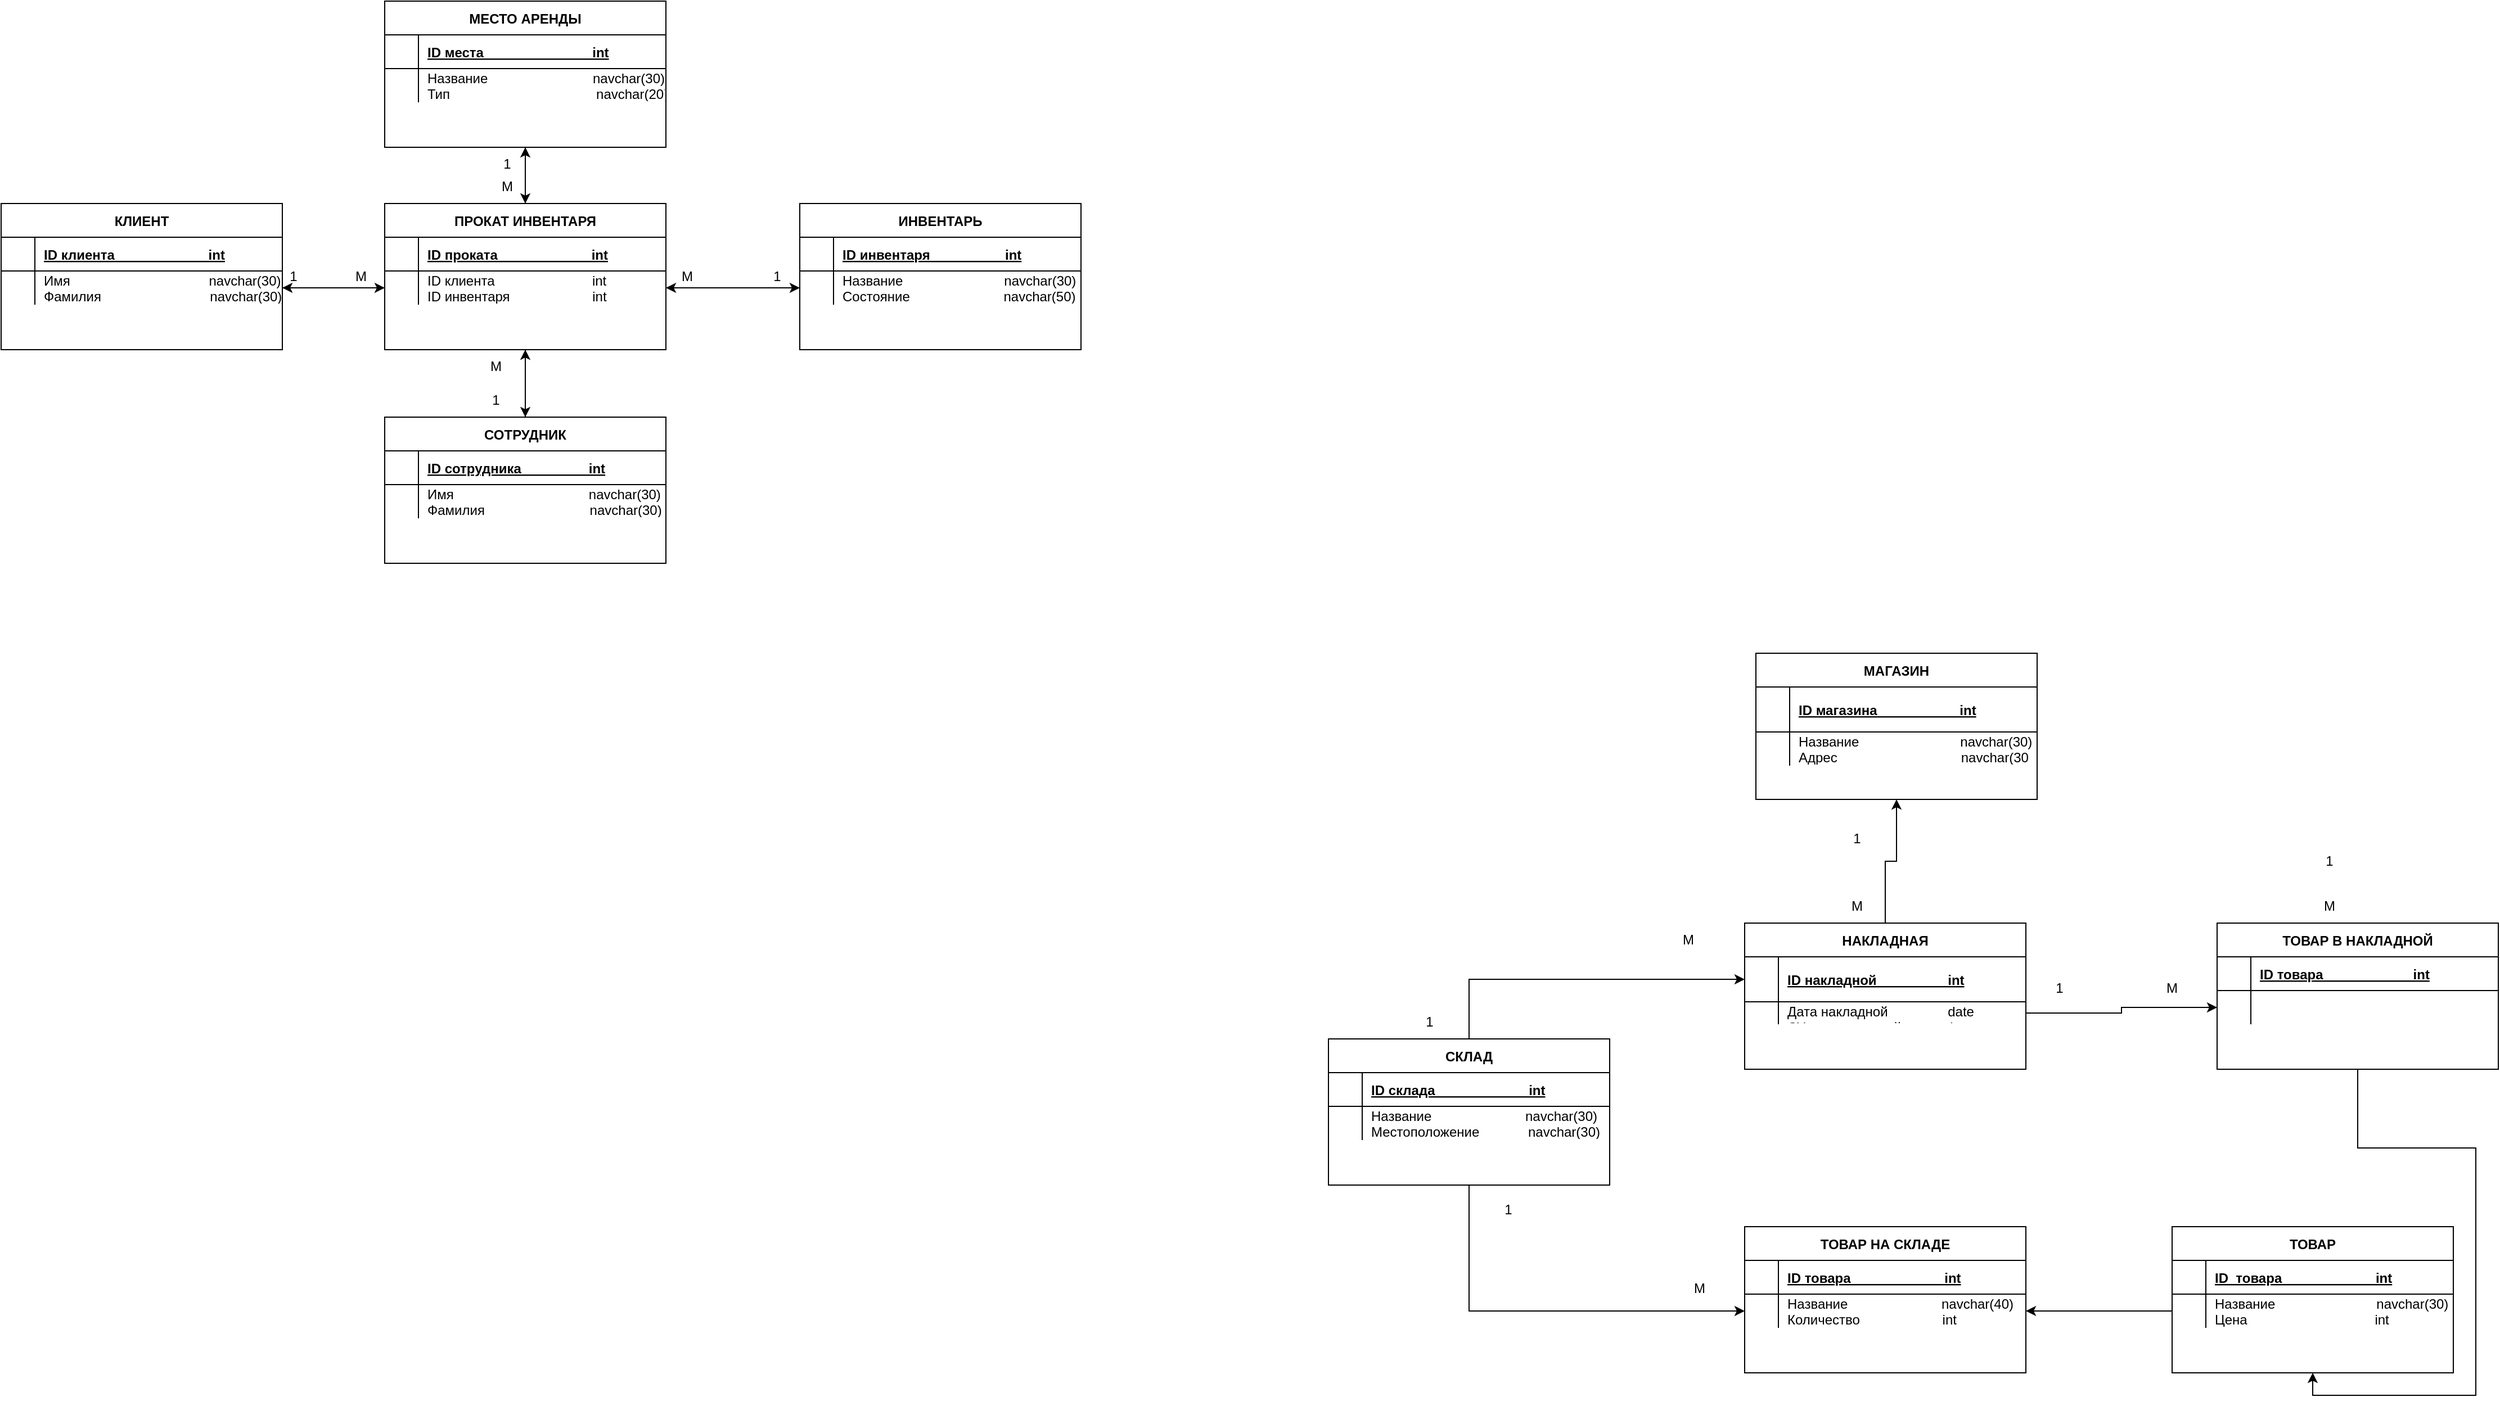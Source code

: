 <mxfile version="23.1.5" type="github">
  <diagram id="R2lEEEUBdFMjLlhIrx00" name="Page-1">
    <mxGraphModel dx="1588" dy="930" grid="1" gridSize="10" guides="1" tooltips="1" connect="1" arrows="1" fold="1" page="1" pageScale="1" pageWidth="850" pageHeight="1100" math="0" shadow="0" extFonts="Permanent Marker^https://fonts.googleapis.com/css?family=Permanent+Marker">
      <root>
        <mxCell id="0" />
        <mxCell id="1" parent="0" />
        <mxCell id="Lk2fwv1BRLPmXmLJp0RR-31" style="edgeStyle=orthogonalEdgeStyle;rounded=0;orthogonalLoop=1;jettySize=auto;html=1;entryX=0.5;entryY=1;entryDx=0;entryDy=0;" parent="1" source="C-vyLk0tnHw3VtMMgP7b-23" target="Lk2fwv1BRLPmXmLJp0RR-22" edge="1">
          <mxGeometry relative="1" as="geometry" />
        </mxCell>
        <mxCell id="Lk2fwv1BRLPmXmLJp0RR-32" style="edgeStyle=orthogonalEdgeStyle;rounded=0;orthogonalLoop=1;jettySize=auto;html=1;entryX=0.5;entryY=0;entryDx=0;entryDy=0;" parent="1" source="C-vyLk0tnHw3VtMMgP7b-23" target="Lk2fwv1BRLPmXmLJp0RR-1" edge="1">
          <mxGeometry relative="1" as="geometry" />
        </mxCell>
        <mxCell id="C-vyLk0tnHw3VtMMgP7b-23" value="ПРОКАТ ИНВЕНТАРЯ" style="shape=table;startSize=30;container=1;collapsible=1;childLayout=tableLayout;fixedRows=1;rowLines=0;fontStyle=1;align=center;resizeLast=1;" parent="1" vertex="1">
          <mxGeometry x="341" y="220" width="250" height="130" as="geometry" />
        </mxCell>
        <mxCell id="C-vyLk0tnHw3VtMMgP7b-24" value="" style="shape=partialRectangle;collapsible=0;dropTarget=0;pointerEvents=0;fillColor=none;points=[[0,0.5],[1,0.5]];portConstraint=eastwest;top=0;left=0;right=0;bottom=1;" parent="C-vyLk0tnHw3VtMMgP7b-23" vertex="1">
          <mxGeometry y="30" width="250" height="30" as="geometry" />
        </mxCell>
        <mxCell id="C-vyLk0tnHw3VtMMgP7b-25" value="" style="shape=partialRectangle;overflow=hidden;connectable=0;fillColor=none;top=0;left=0;bottom=0;right=0;fontStyle=1;" parent="C-vyLk0tnHw3VtMMgP7b-24" vertex="1">
          <mxGeometry width="30" height="30" as="geometry">
            <mxRectangle width="30" height="30" as="alternateBounds" />
          </mxGeometry>
        </mxCell>
        <mxCell id="C-vyLk0tnHw3VtMMgP7b-26" value="ID проката                         int" style="shape=partialRectangle;overflow=hidden;connectable=0;fillColor=none;top=0;left=0;bottom=0;right=0;align=left;spacingLeft=6;fontStyle=5;" parent="C-vyLk0tnHw3VtMMgP7b-24" vertex="1">
          <mxGeometry x="30" width="220" height="30" as="geometry">
            <mxRectangle width="220" height="30" as="alternateBounds" />
          </mxGeometry>
        </mxCell>
        <mxCell id="C-vyLk0tnHw3VtMMgP7b-27" value="" style="shape=partialRectangle;collapsible=0;dropTarget=0;pointerEvents=0;fillColor=none;points=[[0,0.5],[1,0.5]];portConstraint=eastwest;top=0;left=0;right=0;bottom=0;" parent="C-vyLk0tnHw3VtMMgP7b-23" vertex="1">
          <mxGeometry y="60" width="250" height="30" as="geometry" />
        </mxCell>
        <mxCell id="C-vyLk0tnHw3VtMMgP7b-28" value="" style="shape=partialRectangle;overflow=hidden;connectable=0;fillColor=none;top=0;left=0;bottom=0;right=0;" parent="C-vyLk0tnHw3VtMMgP7b-27" vertex="1">
          <mxGeometry width="30" height="30" as="geometry">
            <mxRectangle width="30" height="30" as="alternateBounds" />
          </mxGeometry>
        </mxCell>
        <mxCell id="C-vyLk0tnHw3VtMMgP7b-29" value="ID клиента                          int&#xa;ID инвентаря                      int&#xa;Дата начала                       date&#xa;Дата окончания                  date" style="shape=partialRectangle;overflow=hidden;connectable=0;fillColor=none;top=0;left=0;bottom=0;right=0;align=left;spacingLeft=6;" parent="C-vyLk0tnHw3VtMMgP7b-27" vertex="1">
          <mxGeometry x="30" width="220" height="30" as="geometry">
            <mxRectangle width="220" height="30" as="alternateBounds" />
          </mxGeometry>
        </mxCell>
        <mxCell id="Lk2fwv1BRLPmXmLJp0RR-36" style="edgeStyle=orthogonalEdgeStyle;rounded=0;orthogonalLoop=1;jettySize=auto;html=1;entryX=0.5;entryY=1;entryDx=0;entryDy=0;" parent="1" source="Lk2fwv1BRLPmXmLJp0RR-1" target="C-vyLk0tnHw3VtMMgP7b-23" edge="1">
          <mxGeometry relative="1" as="geometry" />
        </mxCell>
        <mxCell id="Lk2fwv1BRLPmXmLJp0RR-1" value="СОТРУДНИК" style="shape=table;startSize=30;container=1;collapsible=1;childLayout=tableLayout;fixedRows=1;rowLines=0;fontStyle=1;align=center;resizeLast=1;" parent="1" vertex="1">
          <mxGeometry x="341" y="410" width="250" height="130" as="geometry" />
        </mxCell>
        <mxCell id="Lk2fwv1BRLPmXmLJp0RR-2" value="" style="shape=partialRectangle;collapsible=0;dropTarget=0;pointerEvents=0;fillColor=none;points=[[0,0.5],[1,0.5]];portConstraint=eastwest;top=0;left=0;right=0;bottom=1;" parent="Lk2fwv1BRLPmXmLJp0RR-1" vertex="1">
          <mxGeometry y="30" width="250" height="30" as="geometry" />
        </mxCell>
        <mxCell id="Lk2fwv1BRLPmXmLJp0RR-3" value="" style="shape=partialRectangle;overflow=hidden;connectable=0;fillColor=none;top=0;left=0;bottom=0;right=0;fontStyle=1;" parent="Lk2fwv1BRLPmXmLJp0RR-2" vertex="1">
          <mxGeometry width="30" height="30" as="geometry">
            <mxRectangle width="30" height="30" as="alternateBounds" />
          </mxGeometry>
        </mxCell>
        <mxCell id="Lk2fwv1BRLPmXmLJp0RR-4" value="ID сотрудника                  int" style="shape=partialRectangle;overflow=hidden;connectable=0;fillColor=none;top=0;left=0;bottom=0;right=0;align=left;spacingLeft=6;fontStyle=5;" parent="Lk2fwv1BRLPmXmLJp0RR-2" vertex="1">
          <mxGeometry x="30" width="220" height="30" as="geometry">
            <mxRectangle width="220" height="30" as="alternateBounds" />
          </mxGeometry>
        </mxCell>
        <mxCell id="Lk2fwv1BRLPmXmLJp0RR-5" value="" style="shape=partialRectangle;collapsible=0;dropTarget=0;pointerEvents=0;fillColor=none;points=[[0,0.5],[1,0.5]];portConstraint=eastwest;top=0;left=0;right=0;bottom=0;" parent="Lk2fwv1BRLPmXmLJp0RR-1" vertex="1">
          <mxGeometry y="60" width="250" height="30" as="geometry" />
        </mxCell>
        <mxCell id="Lk2fwv1BRLPmXmLJp0RR-6" value="" style="shape=partialRectangle;overflow=hidden;connectable=0;fillColor=none;top=0;left=0;bottom=0;right=0;" parent="Lk2fwv1BRLPmXmLJp0RR-5" vertex="1">
          <mxGeometry width="30" height="30" as="geometry">
            <mxRectangle width="30" height="30" as="alternateBounds" />
          </mxGeometry>
        </mxCell>
        <mxCell id="Lk2fwv1BRLPmXmLJp0RR-7" value="Имя                                    navchar(30)&#xa;Фамилия                            navchar(30)&#xa;Должность                         navchar(50)&#xa;Телефон                             navchar(11)" style="shape=partialRectangle;overflow=hidden;connectable=0;fillColor=none;top=0;left=0;bottom=0;right=0;align=left;spacingLeft=6;" parent="Lk2fwv1BRLPmXmLJp0RR-5" vertex="1">
          <mxGeometry x="30" width="220" height="30" as="geometry">
            <mxRectangle width="220" height="30" as="alternateBounds" />
          </mxGeometry>
        </mxCell>
        <mxCell id="Lk2fwv1BRLPmXmLJp0RR-8" value="ИНВЕНТАРЬ" style="shape=table;startSize=30;container=1;collapsible=1;childLayout=tableLayout;fixedRows=1;rowLines=0;fontStyle=1;align=center;resizeLast=1;" parent="1" vertex="1">
          <mxGeometry x="710" y="220" width="250" height="130" as="geometry" />
        </mxCell>
        <mxCell id="Lk2fwv1BRLPmXmLJp0RR-9" value="" style="shape=partialRectangle;collapsible=0;dropTarget=0;pointerEvents=0;fillColor=none;points=[[0,0.5],[1,0.5]];portConstraint=eastwest;top=0;left=0;right=0;bottom=1;" parent="Lk2fwv1BRLPmXmLJp0RR-8" vertex="1">
          <mxGeometry y="30" width="250" height="30" as="geometry" />
        </mxCell>
        <mxCell id="Lk2fwv1BRLPmXmLJp0RR-10" value="" style="shape=partialRectangle;overflow=hidden;connectable=0;fillColor=none;top=0;left=0;bottom=0;right=0;fontStyle=1;" parent="Lk2fwv1BRLPmXmLJp0RR-9" vertex="1">
          <mxGeometry width="30" height="30" as="geometry">
            <mxRectangle width="30" height="30" as="alternateBounds" />
          </mxGeometry>
        </mxCell>
        <mxCell id="Lk2fwv1BRLPmXmLJp0RR-11" value="ID инвентаря                    int" style="shape=partialRectangle;overflow=hidden;connectable=0;fillColor=none;top=0;left=0;bottom=0;right=0;align=left;spacingLeft=6;fontStyle=5;" parent="Lk2fwv1BRLPmXmLJp0RR-9" vertex="1">
          <mxGeometry x="30" width="220" height="30" as="geometry">
            <mxRectangle width="220" height="30" as="alternateBounds" />
          </mxGeometry>
        </mxCell>
        <mxCell id="Lk2fwv1BRLPmXmLJp0RR-12" value="" style="shape=partialRectangle;collapsible=0;dropTarget=0;pointerEvents=0;fillColor=none;points=[[0,0.5],[1,0.5]];portConstraint=eastwest;top=0;left=0;right=0;bottom=0;" parent="Lk2fwv1BRLPmXmLJp0RR-8" vertex="1">
          <mxGeometry y="60" width="250" height="30" as="geometry" />
        </mxCell>
        <mxCell id="Lk2fwv1BRLPmXmLJp0RR-13" value="" style="shape=partialRectangle;overflow=hidden;connectable=0;fillColor=none;top=0;left=0;bottom=0;right=0;" parent="Lk2fwv1BRLPmXmLJp0RR-12" vertex="1">
          <mxGeometry width="30" height="30" as="geometry">
            <mxRectangle width="30" height="30" as="alternateBounds" />
          </mxGeometry>
        </mxCell>
        <mxCell id="Lk2fwv1BRLPmXmLJp0RR-14" value="Название                           navchar(30)&#xa;Состояние                         navchar(50)&#xa;Стоимость                         int" style="shape=partialRectangle;overflow=hidden;connectable=0;fillColor=none;top=0;left=0;bottom=0;right=0;align=left;spacingLeft=6;" parent="Lk2fwv1BRLPmXmLJp0RR-12" vertex="1">
          <mxGeometry x="30" width="220" height="30" as="geometry">
            <mxRectangle width="220" height="30" as="alternateBounds" />
          </mxGeometry>
        </mxCell>
        <mxCell id="Lk2fwv1BRLPmXmLJp0RR-15" value="КЛИЕНТ" style="shape=table;startSize=30;container=1;collapsible=1;childLayout=tableLayout;fixedRows=1;rowLines=0;fontStyle=1;align=center;resizeLast=1;" parent="1" vertex="1">
          <mxGeometry y="220" width="250" height="130" as="geometry" />
        </mxCell>
        <mxCell id="Lk2fwv1BRLPmXmLJp0RR-16" value="" style="shape=partialRectangle;collapsible=0;dropTarget=0;pointerEvents=0;fillColor=none;points=[[0,0.5],[1,0.5]];portConstraint=eastwest;top=0;left=0;right=0;bottom=1;" parent="Lk2fwv1BRLPmXmLJp0RR-15" vertex="1">
          <mxGeometry y="30" width="250" height="30" as="geometry" />
        </mxCell>
        <mxCell id="Lk2fwv1BRLPmXmLJp0RR-17" value="" style="shape=partialRectangle;overflow=hidden;connectable=0;fillColor=none;top=0;left=0;bottom=0;right=0;fontStyle=1;" parent="Lk2fwv1BRLPmXmLJp0RR-16" vertex="1">
          <mxGeometry width="30" height="30" as="geometry">
            <mxRectangle width="30" height="30" as="alternateBounds" />
          </mxGeometry>
        </mxCell>
        <mxCell id="Lk2fwv1BRLPmXmLJp0RR-18" value="ID клиента                         int" style="shape=partialRectangle;overflow=hidden;connectable=0;fillColor=none;top=0;left=0;bottom=0;right=0;align=left;spacingLeft=6;fontStyle=5;" parent="Lk2fwv1BRLPmXmLJp0RR-16" vertex="1">
          <mxGeometry x="30" width="220" height="30" as="geometry">
            <mxRectangle width="220" height="30" as="alternateBounds" />
          </mxGeometry>
        </mxCell>
        <mxCell id="Lk2fwv1BRLPmXmLJp0RR-19" value="" style="shape=partialRectangle;collapsible=0;dropTarget=0;pointerEvents=0;fillColor=none;points=[[0,0.5],[1,0.5]];portConstraint=eastwest;top=0;left=0;right=0;bottom=0;" parent="Lk2fwv1BRLPmXmLJp0RR-15" vertex="1">
          <mxGeometry y="60" width="250" height="30" as="geometry" />
        </mxCell>
        <mxCell id="Lk2fwv1BRLPmXmLJp0RR-20" value="" style="shape=partialRectangle;overflow=hidden;connectable=0;fillColor=none;top=0;left=0;bottom=0;right=0;" parent="Lk2fwv1BRLPmXmLJp0RR-19" vertex="1">
          <mxGeometry width="30" height="30" as="geometry">
            <mxRectangle width="30" height="30" as="alternateBounds" />
          </mxGeometry>
        </mxCell>
        <mxCell id="Lk2fwv1BRLPmXmLJp0RR-21" value="Имя                                     navchar(30)&#xa;Фамилия                             navchar(30)&#xa;Адрес                                  navchar(30)&#xa;Телефон                              navchar(11)" style="shape=partialRectangle;overflow=hidden;connectable=0;fillColor=none;top=0;left=0;bottom=0;right=0;align=left;spacingLeft=6;" parent="Lk2fwv1BRLPmXmLJp0RR-19" vertex="1">
          <mxGeometry x="30" width="220" height="30" as="geometry">
            <mxRectangle width="220" height="30" as="alternateBounds" />
          </mxGeometry>
        </mxCell>
        <mxCell id="Lk2fwv1BRLPmXmLJp0RR-34" style="edgeStyle=orthogonalEdgeStyle;rounded=0;orthogonalLoop=1;jettySize=auto;html=1;exitX=0.5;exitY=1;exitDx=0;exitDy=0;" parent="1" source="Lk2fwv1BRLPmXmLJp0RR-22" edge="1">
          <mxGeometry relative="1" as="geometry">
            <mxPoint x="466" y="220" as="targetPoint" />
          </mxGeometry>
        </mxCell>
        <mxCell id="Lk2fwv1BRLPmXmLJp0RR-22" value="МЕСТО АРЕНДЫ" style="shape=table;startSize=30;container=1;collapsible=1;childLayout=tableLayout;fixedRows=1;rowLines=0;fontStyle=1;align=center;resizeLast=1;" parent="1" vertex="1">
          <mxGeometry x="341" y="40" width="250" height="130" as="geometry" />
        </mxCell>
        <mxCell id="Lk2fwv1BRLPmXmLJp0RR-23" value="" style="shape=partialRectangle;collapsible=0;dropTarget=0;pointerEvents=0;fillColor=none;points=[[0,0.5],[1,0.5]];portConstraint=eastwest;top=0;left=0;right=0;bottom=1;" parent="Lk2fwv1BRLPmXmLJp0RR-22" vertex="1">
          <mxGeometry y="30" width="250" height="30" as="geometry" />
        </mxCell>
        <mxCell id="Lk2fwv1BRLPmXmLJp0RR-24" value="" style="shape=partialRectangle;overflow=hidden;connectable=0;fillColor=none;top=0;left=0;bottom=0;right=0;fontStyle=1;" parent="Lk2fwv1BRLPmXmLJp0RR-23" vertex="1">
          <mxGeometry width="30" height="30" as="geometry">
            <mxRectangle width="30" height="30" as="alternateBounds" />
          </mxGeometry>
        </mxCell>
        <mxCell id="Lk2fwv1BRLPmXmLJp0RR-25" value="ID места                             int" style="shape=partialRectangle;overflow=hidden;connectable=0;fillColor=none;top=0;left=0;bottom=0;right=0;align=left;spacingLeft=6;fontStyle=5;" parent="Lk2fwv1BRLPmXmLJp0RR-23" vertex="1">
          <mxGeometry x="30" width="220" height="30" as="geometry">
            <mxRectangle width="220" height="30" as="alternateBounds" />
          </mxGeometry>
        </mxCell>
        <mxCell id="Lk2fwv1BRLPmXmLJp0RR-26" value="" style="shape=partialRectangle;collapsible=0;dropTarget=0;pointerEvents=0;fillColor=none;points=[[0,0.5],[1,0.5]];portConstraint=eastwest;top=0;left=0;right=0;bottom=0;" parent="Lk2fwv1BRLPmXmLJp0RR-22" vertex="1">
          <mxGeometry y="60" width="250" height="30" as="geometry" />
        </mxCell>
        <mxCell id="Lk2fwv1BRLPmXmLJp0RR-27" value="" style="shape=partialRectangle;overflow=hidden;connectable=0;fillColor=none;top=0;left=0;bottom=0;right=0;" parent="Lk2fwv1BRLPmXmLJp0RR-26" vertex="1">
          <mxGeometry width="30" height="30" as="geometry">
            <mxRectangle width="30" height="30" as="alternateBounds" />
          </mxGeometry>
        </mxCell>
        <mxCell id="Lk2fwv1BRLPmXmLJp0RR-28" value="Название                            navchar(30)&#xa;Тип                                       navchar(20)&#xa;Стоимость аренды              int" style="shape=partialRectangle;overflow=hidden;connectable=0;fillColor=none;top=0;left=0;bottom=0;right=0;align=left;spacingLeft=6;" parent="Lk2fwv1BRLPmXmLJp0RR-26" vertex="1">
          <mxGeometry x="30" width="220" height="30" as="geometry">
            <mxRectangle width="220" height="30" as="alternateBounds" />
          </mxGeometry>
        </mxCell>
        <mxCell id="Lk2fwv1BRLPmXmLJp0RR-29" style="edgeStyle=orthogonalEdgeStyle;rounded=0;orthogonalLoop=1;jettySize=auto;html=1;entryX=0;entryY=0.5;entryDx=0;entryDy=0;" parent="1" source="Lk2fwv1BRLPmXmLJp0RR-19" target="C-vyLk0tnHw3VtMMgP7b-27" edge="1">
          <mxGeometry relative="1" as="geometry" />
        </mxCell>
        <mxCell id="Lk2fwv1BRLPmXmLJp0RR-30" style="edgeStyle=orthogonalEdgeStyle;rounded=0;orthogonalLoop=1;jettySize=auto;html=1;" parent="1" source="C-vyLk0tnHw3VtMMgP7b-27" target="Lk2fwv1BRLPmXmLJp0RR-12" edge="1">
          <mxGeometry relative="1" as="geometry" />
        </mxCell>
        <mxCell id="Lk2fwv1BRLPmXmLJp0RR-33" style="edgeStyle=orthogonalEdgeStyle;rounded=0;orthogonalLoop=1;jettySize=auto;html=1;entryX=1;entryY=0.5;entryDx=0;entryDy=0;" parent="1" source="C-vyLk0tnHw3VtMMgP7b-27" target="Lk2fwv1BRLPmXmLJp0RR-19" edge="1">
          <mxGeometry relative="1" as="geometry" />
        </mxCell>
        <mxCell id="Lk2fwv1BRLPmXmLJp0RR-35" style="edgeStyle=orthogonalEdgeStyle;rounded=0;orthogonalLoop=1;jettySize=auto;html=1;entryX=1;entryY=0.5;entryDx=0;entryDy=0;" parent="1" source="Lk2fwv1BRLPmXmLJp0RR-12" target="C-vyLk0tnHw3VtMMgP7b-27" edge="1">
          <mxGeometry relative="1" as="geometry" />
        </mxCell>
        <mxCell id="Lk2fwv1BRLPmXmLJp0RR-51" value="МАГАЗИН" style="shape=table;startSize=30;container=1;collapsible=1;childLayout=tableLayout;fixedRows=1;rowLines=0;fontStyle=1;align=center;resizeLast=1;" parent="1" vertex="1">
          <mxGeometry x="1560" y="620" width="250" height="130" as="geometry" />
        </mxCell>
        <mxCell id="Lk2fwv1BRLPmXmLJp0RR-52" value="" style="shape=partialRectangle;collapsible=0;dropTarget=0;pointerEvents=0;fillColor=none;points=[[0,0.5],[1,0.5]];portConstraint=eastwest;top=0;left=0;right=0;bottom=1;" parent="Lk2fwv1BRLPmXmLJp0RR-51" vertex="1">
          <mxGeometry y="30" width="250" height="40" as="geometry" />
        </mxCell>
        <mxCell id="Lk2fwv1BRLPmXmLJp0RR-53" value="" style="shape=partialRectangle;overflow=hidden;connectable=0;fillColor=none;top=0;left=0;bottom=0;right=0;fontStyle=1;" parent="Lk2fwv1BRLPmXmLJp0RR-52" vertex="1">
          <mxGeometry width="30" height="40" as="geometry">
            <mxRectangle width="30" height="40" as="alternateBounds" />
          </mxGeometry>
        </mxCell>
        <mxCell id="Lk2fwv1BRLPmXmLJp0RR-54" value="ID магазина                      int" style="shape=partialRectangle;overflow=hidden;connectable=0;fillColor=none;top=0;left=0;bottom=0;right=0;align=left;spacingLeft=6;fontStyle=5;" parent="Lk2fwv1BRLPmXmLJp0RR-52" vertex="1">
          <mxGeometry x="30" width="220" height="40" as="geometry">
            <mxRectangle width="220" height="40" as="alternateBounds" />
          </mxGeometry>
        </mxCell>
        <mxCell id="Lk2fwv1BRLPmXmLJp0RR-55" value="" style="shape=partialRectangle;collapsible=0;dropTarget=0;pointerEvents=0;fillColor=none;points=[[0,0.5],[1,0.5]];portConstraint=eastwest;top=0;left=0;right=0;bottom=0;" parent="Lk2fwv1BRLPmXmLJp0RR-51" vertex="1">
          <mxGeometry y="70" width="250" height="30" as="geometry" />
        </mxCell>
        <mxCell id="Lk2fwv1BRLPmXmLJp0RR-56" value="" style="shape=partialRectangle;overflow=hidden;connectable=0;fillColor=none;top=0;left=0;bottom=0;right=0;" parent="Lk2fwv1BRLPmXmLJp0RR-55" vertex="1">
          <mxGeometry width="30" height="30" as="geometry">
            <mxRectangle width="30" height="30" as="alternateBounds" />
          </mxGeometry>
        </mxCell>
        <mxCell id="Lk2fwv1BRLPmXmLJp0RR-57" value="Название                           navchar(30)&#xa;Адрес                                 navchar(30&#xa;Номер телефона              navchar(11)" style="shape=partialRectangle;overflow=hidden;connectable=0;fillColor=none;top=0;left=0;bottom=0;right=0;align=left;spacingLeft=6;" parent="Lk2fwv1BRLPmXmLJp0RR-55" vertex="1">
          <mxGeometry x="30" width="220" height="30" as="geometry">
            <mxRectangle width="220" height="30" as="alternateBounds" />
          </mxGeometry>
        </mxCell>
        <mxCell id="iW_5-Dh1a7zUkSamOFKv-25" style="edgeStyle=orthogonalEdgeStyle;rounded=0;orthogonalLoop=1;jettySize=auto;html=1;entryX=0;entryY=0.5;entryDx=0;entryDy=0;" edge="1" parent="1" source="Lk2fwv1BRLPmXmLJp0RR-58" target="iW_5-Dh1a7zUkSamOFKv-12">
          <mxGeometry relative="1" as="geometry" />
        </mxCell>
        <mxCell id="iW_5-Dh1a7zUkSamOFKv-27" style="edgeStyle=orthogonalEdgeStyle;rounded=0;orthogonalLoop=1;jettySize=auto;html=1;entryX=0;entryY=0.5;entryDx=0;entryDy=0;" edge="1" parent="1" source="Lk2fwv1BRLPmXmLJp0RR-58" target="iW_5-Dh1a7zUkSamOFKv-22">
          <mxGeometry relative="1" as="geometry" />
        </mxCell>
        <mxCell id="Lk2fwv1BRLPmXmLJp0RR-58" value="СКЛАД" style="shape=table;startSize=30;container=1;collapsible=1;childLayout=tableLayout;fixedRows=1;rowLines=0;fontStyle=1;align=center;resizeLast=1;" parent="1" vertex="1">
          <mxGeometry x="1180" y="963" width="250" height="130" as="geometry" />
        </mxCell>
        <mxCell id="Lk2fwv1BRLPmXmLJp0RR-59" value="" style="shape=partialRectangle;collapsible=0;dropTarget=0;pointerEvents=0;fillColor=none;points=[[0,0.5],[1,0.5]];portConstraint=eastwest;top=0;left=0;right=0;bottom=1;" parent="Lk2fwv1BRLPmXmLJp0RR-58" vertex="1">
          <mxGeometry y="30" width="250" height="30" as="geometry" />
        </mxCell>
        <mxCell id="Lk2fwv1BRLPmXmLJp0RR-60" value="" style="shape=partialRectangle;overflow=hidden;connectable=0;fillColor=none;top=0;left=0;bottom=0;right=0;fontStyle=1;" parent="Lk2fwv1BRLPmXmLJp0RR-59" vertex="1">
          <mxGeometry width="30" height="30" as="geometry">
            <mxRectangle width="30" height="30" as="alternateBounds" />
          </mxGeometry>
        </mxCell>
        <mxCell id="Lk2fwv1BRLPmXmLJp0RR-61" value="ID склада                         int" style="shape=partialRectangle;overflow=hidden;connectable=0;fillColor=none;top=0;left=0;bottom=0;right=0;align=left;spacingLeft=6;fontStyle=5;" parent="Lk2fwv1BRLPmXmLJp0RR-59" vertex="1">
          <mxGeometry x="30" width="220" height="30" as="geometry">
            <mxRectangle width="220" height="30" as="alternateBounds" />
          </mxGeometry>
        </mxCell>
        <mxCell id="Lk2fwv1BRLPmXmLJp0RR-62" value="" style="shape=partialRectangle;collapsible=0;dropTarget=0;pointerEvents=0;fillColor=none;points=[[0,0.5],[1,0.5]];portConstraint=eastwest;top=0;left=0;right=0;bottom=0;" parent="Lk2fwv1BRLPmXmLJp0RR-58" vertex="1">
          <mxGeometry y="60" width="250" height="30" as="geometry" />
        </mxCell>
        <mxCell id="Lk2fwv1BRLPmXmLJp0RR-63" value="" style="shape=partialRectangle;overflow=hidden;connectable=0;fillColor=none;top=0;left=0;bottom=0;right=0;" parent="Lk2fwv1BRLPmXmLJp0RR-62" vertex="1">
          <mxGeometry width="30" height="30" as="geometry">
            <mxRectangle width="30" height="30" as="alternateBounds" />
          </mxGeometry>
        </mxCell>
        <mxCell id="Lk2fwv1BRLPmXmLJp0RR-64" value="Название                         navchar(30)&#xa;Местоположение             navchar(30)&#xa;Плоащадь                        int&#xa;Тип склада                       navchar(30)&#xa;Номер телефона             navchar(11)" style="shape=partialRectangle;overflow=hidden;connectable=0;fillColor=none;top=0;left=0;bottom=0;right=0;align=left;spacingLeft=6;" parent="Lk2fwv1BRLPmXmLJp0RR-62" vertex="1">
          <mxGeometry x="30" width="220" height="30" as="geometry">
            <mxRectangle width="220" height="30" as="alternateBounds" />
          </mxGeometry>
        </mxCell>
        <mxCell id="Lk2fwv1BRLPmXmLJp0RR-72" value="ТОВАР" style="shape=table;startSize=30;container=1;collapsible=1;childLayout=tableLayout;fixedRows=1;rowLines=0;fontStyle=1;align=center;resizeLast=1;" parent="1" vertex="1">
          <mxGeometry x="1930" y="1130" width="250" height="130" as="geometry" />
        </mxCell>
        <mxCell id="Lk2fwv1BRLPmXmLJp0RR-73" value="" style="shape=partialRectangle;collapsible=0;dropTarget=0;pointerEvents=0;fillColor=none;points=[[0,0.5],[1,0.5]];portConstraint=eastwest;top=0;left=0;right=0;bottom=1;" parent="Lk2fwv1BRLPmXmLJp0RR-72" vertex="1">
          <mxGeometry y="30" width="250" height="30" as="geometry" />
        </mxCell>
        <mxCell id="Lk2fwv1BRLPmXmLJp0RR-74" value="" style="shape=partialRectangle;overflow=hidden;connectable=0;fillColor=none;top=0;left=0;bottom=0;right=0;fontStyle=1;" parent="Lk2fwv1BRLPmXmLJp0RR-73" vertex="1">
          <mxGeometry width="30" height="30" as="geometry">
            <mxRectangle width="30" height="30" as="alternateBounds" />
          </mxGeometry>
        </mxCell>
        <mxCell id="Lk2fwv1BRLPmXmLJp0RR-75" value="ID  товара                         int" style="shape=partialRectangle;overflow=hidden;connectable=0;fillColor=none;top=0;left=0;bottom=0;right=0;align=left;spacingLeft=6;fontStyle=5;" parent="Lk2fwv1BRLPmXmLJp0RR-73" vertex="1">
          <mxGeometry x="30" width="220" height="30" as="geometry">
            <mxRectangle width="220" height="30" as="alternateBounds" />
          </mxGeometry>
        </mxCell>
        <mxCell id="Lk2fwv1BRLPmXmLJp0RR-76" value="" style="shape=partialRectangle;collapsible=0;dropTarget=0;pointerEvents=0;fillColor=none;points=[[0,0.5],[1,0.5]];portConstraint=eastwest;top=0;left=0;right=0;bottom=0;" parent="Lk2fwv1BRLPmXmLJp0RR-72" vertex="1">
          <mxGeometry y="60" width="250" height="30" as="geometry" />
        </mxCell>
        <mxCell id="Lk2fwv1BRLPmXmLJp0RR-77" value="" style="shape=partialRectangle;overflow=hidden;connectable=0;fillColor=none;top=0;left=0;bottom=0;right=0;" parent="Lk2fwv1BRLPmXmLJp0RR-76" vertex="1">
          <mxGeometry width="30" height="30" as="geometry">
            <mxRectangle width="30" height="30" as="alternateBounds" />
          </mxGeometry>
        </mxCell>
        <mxCell id="Lk2fwv1BRLPmXmLJp0RR-78" value="Название                           navchar(30)&#xa;Цена                                  int&#xa;Категория                          navchar(30)" style="shape=partialRectangle;overflow=hidden;connectable=0;fillColor=none;top=0;left=0;bottom=0;right=0;align=left;spacingLeft=6;" parent="Lk2fwv1BRLPmXmLJp0RR-76" vertex="1">
          <mxGeometry x="30" width="220" height="30" as="geometry">
            <mxRectangle width="220" height="30" as="alternateBounds" />
          </mxGeometry>
        </mxCell>
        <mxCell id="Lk2fwv1BRLPmXmLJp0RR-87" value="1" style="text;html=1;align=center;verticalAlign=middle;whiteSpace=wrap;rounded=0;" parent="1" vertex="1">
          <mxGeometry x="230" y="270" width="60" height="30" as="geometry" />
        </mxCell>
        <mxCell id="Lk2fwv1BRLPmXmLJp0RR-88" value="М" style="text;html=1;align=center;verticalAlign=middle;whiteSpace=wrap;rounded=0;" parent="1" vertex="1">
          <mxGeometry x="290" y="270" width="60" height="30" as="geometry" />
        </mxCell>
        <mxCell id="Lk2fwv1BRLPmXmLJp0RR-89" value="М" style="text;html=1;align=center;verticalAlign=middle;whiteSpace=wrap;rounded=0;" parent="1" vertex="1">
          <mxGeometry x="420" y="190" width="60" height="30" as="geometry" />
        </mxCell>
        <mxCell id="Lk2fwv1BRLPmXmLJp0RR-90" value="1" style="text;html=1;align=center;verticalAlign=middle;whiteSpace=wrap;rounded=0;" parent="1" vertex="1">
          <mxGeometry x="420" y="170" width="60" height="30" as="geometry" />
        </mxCell>
        <mxCell id="Lk2fwv1BRLPmXmLJp0RR-91" value="М" style="text;html=1;align=center;verticalAlign=middle;whiteSpace=wrap;rounded=0;" parent="1" vertex="1">
          <mxGeometry x="580" y="270" width="60" height="30" as="geometry" />
        </mxCell>
        <mxCell id="Lk2fwv1BRLPmXmLJp0RR-92" value="1" style="text;html=1;align=center;verticalAlign=middle;whiteSpace=wrap;rounded=0;" parent="1" vertex="1">
          <mxGeometry x="660" y="270" width="60" height="30" as="geometry" />
        </mxCell>
        <mxCell id="Lk2fwv1BRLPmXmLJp0RR-93" value="М" style="text;html=1;align=center;verticalAlign=middle;whiteSpace=wrap;rounded=0;" parent="1" vertex="1">
          <mxGeometry x="410" y="350" width="60" height="30" as="geometry" />
        </mxCell>
        <mxCell id="Lk2fwv1BRLPmXmLJp0RR-94" value="1" style="text;html=1;align=center;verticalAlign=middle;whiteSpace=wrap;rounded=0;" parent="1" vertex="1">
          <mxGeometry x="410" y="380" width="60" height="30" as="geometry" />
        </mxCell>
        <mxCell id="iW_5-Dh1a7zUkSamOFKv-29" style="edgeStyle=orthogonalEdgeStyle;rounded=0;orthogonalLoop=1;jettySize=auto;html=1;entryX=0.5;entryY=1;entryDx=0;entryDy=0;" edge="1" parent="1" source="iW_5-Dh1a7zUkSamOFKv-1" target="Lk2fwv1BRLPmXmLJp0RR-72">
          <mxGeometry relative="1" as="geometry" />
        </mxCell>
        <mxCell id="iW_5-Dh1a7zUkSamOFKv-1" value="ТОВАР В НАКЛАДНОЙ" style="shape=table;startSize=30;container=1;collapsible=1;childLayout=tableLayout;fixedRows=1;rowLines=0;fontStyle=1;align=center;resizeLast=1;" vertex="1" parent="1">
          <mxGeometry x="1970" y="860" width="250" height="130" as="geometry" />
        </mxCell>
        <mxCell id="iW_5-Dh1a7zUkSamOFKv-2" value="" style="shape=partialRectangle;collapsible=0;dropTarget=0;pointerEvents=0;fillColor=none;points=[[0,0.5],[1,0.5]];portConstraint=eastwest;top=0;left=0;right=0;bottom=1;" vertex="1" parent="iW_5-Dh1a7zUkSamOFKv-1">
          <mxGeometry y="30" width="250" height="30" as="geometry" />
        </mxCell>
        <mxCell id="iW_5-Dh1a7zUkSamOFKv-3" value="" style="shape=partialRectangle;overflow=hidden;connectable=0;fillColor=none;top=0;left=0;bottom=0;right=0;fontStyle=1;" vertex="1" parent="iW_5-Dh1a7zUkSamOFKv-2">
          <mxGeometry width="30" height="30" as="geometry">
            <mxRectangle width="30" height="30" as="alternateBounds" />
          </mxGeometry>
        </mxCell>
        <mxCell id="iW_5-Dh1a7zUkSamOFKv-4" value="ID товара                        int" style="shape=partialRectangle;overflow=hidden;connectable=0;fillColor=none;top=0;left=0;bottom=0;right=0;align=left;spacingLeft=6;fontStyle=5;" vertex="1" parent="iW_5-Dh1a7zUkSamOFKv-2">
          <mxGeometry x="30" width="220" height="30" as="geometry">
            <mxRectangle width="220" height="30" as="alternateBounds" />
          </mxGeometry>
        </mxCell>
        <mxCell id="iW_5-Dh1a7zUkSamOFKv-5" value="" style="shape=partialRectangle;collapsible=0;dropTarget=0;pointerEvents=0;fillColor=none;points=[[0,0.5],[1,0.5]];portConstraint=eastwest;top=0;left=0;right=0;bottom=0;" vertex="1" parent="iW_5-Dh1a7zUkSamOFKv-1">
          <mxGeometry y="60" width="250" height="30" as="geometry" />
        </mxCell>
        <mxCell id="iW_5-Dh1a7zUkSamOFKv-6" value="" style="shape=partialRectangle;overflow=hidden;connectable=0;fillColor=none;top=0;left=0;bottom=0;right=0;" vertex="1" parent="iW_5-Dh1a7zUkSamOFKv-5">
          <mxGeometry width="30" height="30" as="geometry">
            <mxRectangle width="30" height="30" as="alternateBounds" />
          </mxGeometry>
        </mxCell>
        <mxCell id="iW_5-Dh1a7zUkSamOFKv-7" value="&#xa;&#xa;Количество                       int&#xa;Сумма                               int" style="shape=partialRectangle;overflow=hidden;connectable=0;fillColor=none;top=0;left=0;bottom=0;right=0;align=left;spacingLeft=6;" vertex="1" parent="iW_5-Dh1a7zUkSamOFKv-5">
          <mxGeometry x="30" width="220" height="30" as="geometry">
            <mxRectangle width="220" height="30" as="alternateBounds" />
          </mxGeometry>
        </mxCell>
        <mxCell id="iW_5-Dh1a7zUkSamOFKv-26" style="edgeStyle=orthogonalEdgeStyle;rounded=0;orthogonalLoop=1;jettySize=auto;html=1;entryX=0.5;entryY=1;entryDx=0;entryDy=0;" edge="1" parent="1" source="iW_5-Dh1a7zUkSamOFKv-11" target="Lk2fwv1BRLPmXmLJp0RR-51">
          <mxGeometry relative="1" as="geometry" />
        </mxCell>
        <mxCell id="iW_5-Dh1a7zUkSamOFKv-11" value="НАКЛАДНАЯ" style="shape=table;startSize=30;container=1;collapsible=1;childLayout=tableLayout;fixedRows=1;rowLines=0;fontStyle=1;align=center;resizeLast=1;" vertex="1" parent="1">
          <mxGeometry x="1550" y="860" width="250" height="130" as="geometry" />
        </mxCell>
        <mxCell id="iW_5-Dh1a7zUkSamOFKv-12" value="" style="shape=partialRectangle;collapsible=0;dropTarget=0;pointerEvents=0;fillColor=none;points=[[0,0.5],[1,0.5]];portConstraint=eastwest;top=0;left=0;right=0;bottom=1;" vertex="1" parent="iW_5-Dh1a7zUkSamOFKv-11">
          <mxGeometry y="30" width="250" height="40" as="geometry" />
        </mxCell>
        <mxCell id="iW_5-Dh1a7zUkSamOFKv-13" value="" style="shape=partialRectangle;overflow=hidden;connectable=0;fillColor=none;top=0;left=0;bottom=0;right=0;fontStyle=1;" vertex="1" parent="iW_5-Dh1a7zUkSamOFKv-12">
          <mxGeometry width="30" height="40" as="geometry">
            <mxRectangle width="30" height="40" as="alternateBounds" />
          </mxGeometry>
        </mxCell>
        <mxCell id="iW_5-Dh1a7zUkSamOFKv-14" value="ID накладной                   int" style="shape=partialRectangle;overflow=hidden;connectable=0;fillColor=none;top=0;left=0;bottom=0;right=0;align=left;spacingLeft=6;fontStyle=5;" vertex="1" parent="iW_5-Dh1a7zUkSamOFKv-12">
          <mxGeometry x="30" width="220" height="40" as="geometry">
            <mxRectangle width="220" height="40" as="alternateBounds" />
          </mxGeometry>
        </mxCell>
        <mxCell id="iW_5-Dh1a7zUkSamOFKv-15" value="" style="shape=partialRectangle;collapsible=0;dropTarget=0;pointerEvents=0;fillColor=none;points=[[0,0.5],[1,0.5]];portConstraint=eastwest;top=0;left=0;right=0;bottom=0;" vertex="1" parent="iW_5-Dh1a7zUkSamOFKv-11">
          <mxGeometry y="70" width="250" height="20" as="geometry" />
        </mxCell>
        <mxCell id="iW_5-Dh1a7zUkSamOFKv-16" value="" style="shape=partialRectangle;overflow=hidden;connectable=0;fillColor=none;top=0;left=0;bottom=0;right=0;" vertex="1" parent="iW_5-Dh1a7zUkSamOFKv-15">
          <mxGeometry width="30" height="20" as="geometry">
            <mxRectangle width="30" height="20" as="alternateBounds" />
          </mxGeometry>
        </mxCell>
        <mxCell id="iW_5-Dh1a7zUkSamOFKv-17" value="Дата накладной                date&#xa;СУмма накладной             int" style="shape=partialRectangle;overflow=hidden;connectable=0;fillColor=none;top=0;left=0;bottom=0;right=0;align=left;spacingLeft=6;" vertex="1" parent="iW_5-Dh1a7zUkSamOFKv-15">
          <mxGeometry x="30" width="220" height="20" as="geometry">
            <mxRectangle width="220" height="20" as="alternateBounds" />
          </mxGeometry>
        </mxCell>
        <mxCell id="iW_5-Dh1a7zUkSamOFKv-18" value="ТОВАР НА СКЛАДЕ" style="shape=table;startSize=30;container=1;collapsible=1;childLayout=tableLayout;fixedRows=1;rowLines=0;fontStyle=1;align=center;resizeLast=1;" vertex="1" parent="1">
          <mxGeometry x="1550" y="1130" width="250" height="130" as="geometry" />
        </mxCell>
        <mxCell id="iW_5-Dh1a7zUkSamOFKv-19" value="" style="shape=partialRectangle;collapsible=0;dropTarget=0;pointerEvents=0;fillColor=none;points=[[0,0.5],[1,0.5]];portConstraint=eastwest;top=0;left=0;right=0;bottom=1;" vertex="1" parent="iW_5-Dh1a7zUkSamOFKv-18">
          <mxGeometry y="30" width="250" height="30" as="geometry" />
        </mxCell>
        <mxCell id="iW_5-Dh1a7zUkSamOFKv-20" value="" style="shape=partialRectangle;overflow=hidden;connectable=0;fillColor=none;top=0;left=0;bottom=0;right=0;fontStyle=1;" vertex="1" parent="iW_5-Dh1a7zUkSamOFKv-19">
          <mxGeometry width="30" height="30" as="geometry">
            <mxRectangle width="30" height="30" as="alternateBounds" />
          </mxGeometry>
        </mxCell>
        <mxCell id="iW_5-Dh1a7zUkSamOFKv-21" value="ID товара                         int" style="shape=partialRectangle;overflow=hidden;connectable=0;fillColor=none;top=0;left=0;bottom=0;right=0;align=left;spacingLeft=6;fontStyle=5;" vertex="1" parent="iW_5-Dh1a7zUkSamOFKv-19">
          <mxGeometry x="30" width="220" height="30" as="geometry">
            <mxRectangle width="220" height="30" as="alternateBounds" />
          </mxGeometry>
        </mxCell>
        <mxCell id="iW_5-Dh1a7zUkSamOFKv-22" value="" style="shape=partialRectangle;collapsible=0;dropTarget=0;pointerEvents=0;fillColor=none;points=[[0,0.5],[1,0.5]];portConstraint=eastwest;top=0;left=0;right=0;bottom=0;" vertex="1" parent="iW_5-Dh1a7zUkSamOFKv-18">
          <mxGeometry y="60" width="250" height="30" as="geometry" />
        </mxCell>
        <mxCell id="iW_5-Dh1a7zUkSamOFKv-23" value="" style="shape=partialRectangle;overflow=hidden;connectable=0;fillColor=none;top=0;left=0;bottom=0;right=0;" vertex="1" parent="iW_5-Dh1a7zUkSamOFKv-22">
          <mxGeometry width="30" height="30" as="geometry">
            <mxRectangle width="30" height="30" as="alternateBounds" />
          </mxGeometry>
        </mxCell>
        <mxCell id="iW_5-Dh1a7zUkSamOFKv-24" value="Название                         navchar(40)&#xa;Количество                      int" style="shape=partialRectangle;overflow=hidden;connectable=0;fillColor=none;top=0;left=0;bottom=0;right=0;align=left;spacingLeft=6;" vertex="1" parent="iW_5-Dh1a7zUkSamOFKv-22">
          <mxGeometry x="30" width="220" height="30" as="geometry">
            <mxRectangle width="220" height="30" as="alternateBounds" />
          </mxGeometry>
        </mxCell>
        <mxCell id="iW_5-Dh1a7zUkSamOFKv-28" style="edgeStyle=orthogonalEdgeStyle;rounded=0;orthogonalLoop=1;jettySize=auto;html=1;entryX=0;entryY=0.5;entryDx=0;entryDy=0;" edge="1" parent="1" source="iW_5-Dh1a7zUkSamOFKv-15" target="iW_5-Dh1a7zUkSamOFKv-5">
          <mxGeometry relative="1" as="geometry" />
        </mxCell>
        <mxCell id="iW_5-Dh1a7zUkSamOFKv-30" value="М" style="text;html=1;align=center;verticalAlign=middle;whiteSpace=wrap;rounded=0;" vertex="1" parent="1">
          <mxGeometry x="1480" y="1170" width="60" height="30" as="geometry" />
        </mxCell>
        <mxCell id="iW_5-Dh1a7zUkSamOFKv-31" value="1" style="text;html=1;align=center;verticalAlign=middle;whiteSpace=wrap;rounded=0;" vertex="1" parent="1">
          <mxGeometry x="1310" y="1100" width="60" height="30" as="geometry" />
        </mxCell>
        <mxCell id="iW_5-Dh1a7zUkSamOFKv-32" value="1" style="text;html=1;align=center;verticalAlign=middle;whiteSpace=wrap;rounded=0;" vertex="1" parent="1">
          <mxGeometry x="1240" y="933" width="60" height="30" as="geometry" />
        </mxCell>
        <mxCell id="iW_5-Dh1a7zUkSamOFKv-33" value="М" style="text;html=1;align=center;verticalAlign=middle;whiteSpace=wrap;rounded=0;" vertex="1" parent="1">
          <mxGeometry x="1470" y="860" width="60" height="30" as="geometry" />
        </mxCell>
        <mxCell id="iW_5-Dh1a7zUkSamOFKv-35" value="1" style="text;html=1;align=center;verticalAlign=middle;whiteSpace=wrap;rounded=0;" vertex="1" parent="1">
          <mxGeometry x="1620" y="770" width="60" height="30" as="geometry" />
        </mxCell>
        <mxCell id="iW_5-Dh1a7zUkSamOFKv-36" value="М" style="text;html=1;align=center;verticalAlign=middle;whiteSpace=wrap;rounded=0;" vertex="1" parent="1">
          <mxGeometry x="1620" y="830" width="60" height="30" as="geometry" />
        </mxCell>
        <mxCell id="iW_5-Dh1a7zUkSamOFKv-37" value="1" style="text;html=1;align=center;verticalAlign=middle;whiteSpace=wrap;rounded=0;" vertex="1" parent="1">
          <mxGeometry x="1800" y="903" width="60" height="30" as="geometry" />
        </mxCell>
        <mxCell id="iW_5-Dh1a7zUkSamOFKv-38" value="М" style="text;html=1;align=center;verticalAlign=middle;whiteSpace=wrap;rounded=0;" vertex="1" parent="1">
          <mxGeometry x="1900" y="903" width="60" height="30" as="geometry" />
        </mxCell>
        <mxCell id="iW_5-Dh1a7zUkSamOFKv-39" value="М" style="text;html=1;align=center;verticalAlign=middle;whiteSpace=wrap;rounded=0;" vertex="1" parent="1">
          <mxGeometry x="2040" y="830" width="60" height="30" as="geometry" />
        </mxCell>
        <mxCell id="iW_5-Dh1a7zUkSamOFKv-40" value="1" style="text;html=1;align=center;verticalAlign=middle;whiteSpace=wrap;rounded=0;" vertex="1" parent="1">
          <mxGeometry x="2040" y="790" width="60" height="30" as="geometry" />
        </mxCell>
        <mxCell id="iW_5-Dh1a7zUkSamOFKv-41" style="edgeStyle=orthogonalEdgeStyle;rounded=0;orthogonalLoop=1;jettySize=auto;html=1;entryX=1;entryY=0.5;entryDx=0;entryDy=0;" edge="1" parent="1" source="Lk2fwv1BRLPmXmLJp0RR-76" target="iW_5-Dh1a7zUkSamOFKv-22">
          <mxGeometry relative="1" as="geometry" />
        </mxCell>
      </root>
    </mxGraphModel>
  </diagram>
</mxfile>

